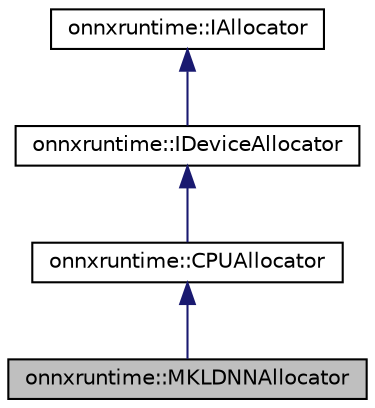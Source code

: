 digraph "onnxruntime::MKLDNNAllocator"
{
  edge [fontname="Helvetica",fontsize="10",labelfontname="Helvetica",labelfontsize="10"];
  node [fontname="Helvetica",fontsize="10",shape=record];
  Node4 [label="onnxruntime::MKLDNNAllocator",height=0.2,width=0.4,color="black", fillcolor="grey75", style="filled", fontcolor="black"];
  Node5 -> Node4 [dir="back",color="midnightblue",fontsize="10",style="solid"];
  Node5 [label="onnxruntime::CPUAllocator",height=0.2,width=0.4,color="black", fillcolor="white", style="filled",URL="$classonnxruntime_1_1CPUAllocator.html"];
  Node6 -> Node5 [dir="back",color="midnightblue",fontsize="10",style="solid"];
  Node6 [label="onnxruntime::IDeviceAllocator",height=0.2,width=0.4,color="black", fillcolor="white", style="filled",URL="$classonnxruntime_1_1IDeviceAllocator.html"];
  Node7 -> Node6 [dir="back",color="midnightblue",fontsize="10",style="solid"];
  Node7 [label="onnxruntime::IAllocator",height=0.2,width=0.4,color="black", fillcolor="white", style="filled",URL="$classonnxruntime_1_1IAllocator.html"];
}
